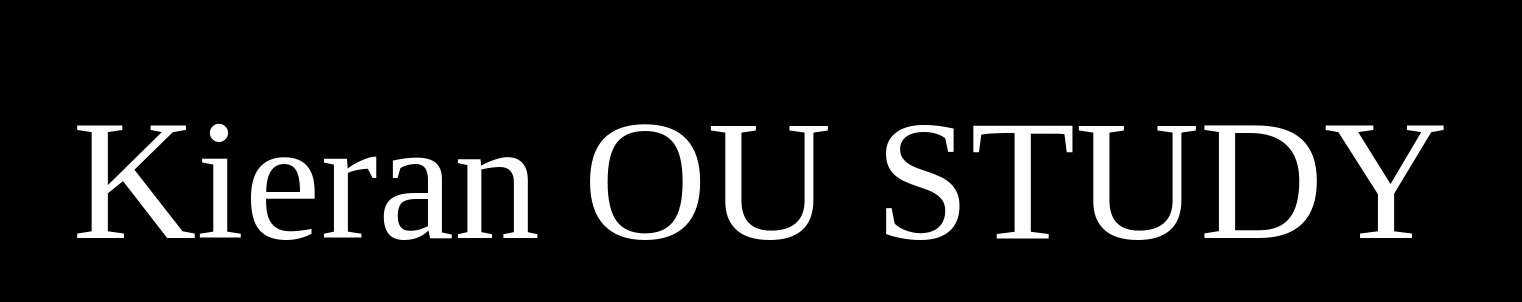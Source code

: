 <mxfile version="20.6.0" type="device"><diagram id="rfq0daSijOeFSiJxm3DQ" name="Page-1"><mxGraphModel dx="1422" dy="754" grid="1" gridSize="10" guides="1" tooltips="1" connect="1" arrows="1" fold="1" page="1" pageScale="1" pageWidth="827" pageHeight="1169" background="#000000" math="0" shadow="0"><root><mxCell id="0"/><mxCell id="1" parent="0"/><mxCell id="zL-0xqFxCWFVFVntKJo7-7" value="&lt;font style=&quot;font-size: 86px;&quot; face=&quot;Permanent Marker&quot;&gt;Kieran OU STUDY&lt;/font&gt;" style="text;html=1;strokeColor=none;fillColor=none;align=center;verticalAlign=middle;whiteSpace=wrap;rounded=0;fontSize=125;fontColor=#FFFFFF;labelBorderColor=none;glass=0;" parent="1" vertex="1"><mxGeometry x="40" y="520" width="760" height="120" as="geometry"/></mxCell></root></mxGraphModel></diagram></mxfile>